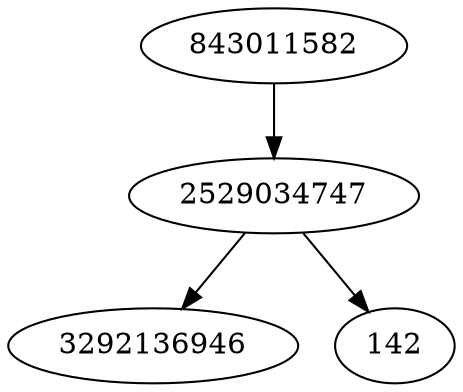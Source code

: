 strict digraph  {
3292136946;
2529034747;
843011582;
142;
2529034747 -> 3292136946;
2529034747 -> 142;
843011582 -> 2529034747;
}

